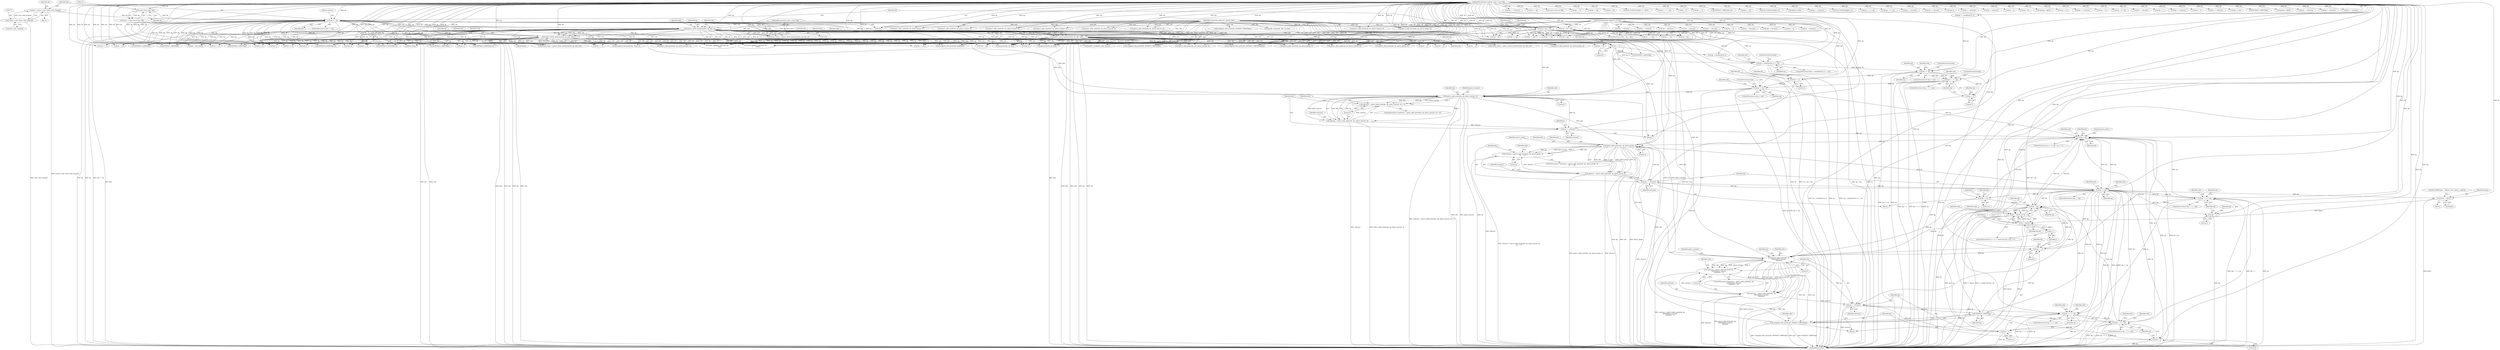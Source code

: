 digraph "0_tcpdump_6fca58f5f9c96749a575f52e20598ad43f5bdf30@API" {
"1000965" [label="(Call,bp + sizeof(uint16_t) >= ep)"];
"1000961" [label="(Call,bp += 4)"];
"1000221" [label="(Call,pimv2_check_checksum(ndo, bp, bp2, len))"];
"1000209" [label="(Call,pimv2_check_checksum(ndo, bp, bp2, 8))"];
"1000120" [label="(MethodParameterIn,netdissect_options *ndo)"];
"1000121" [label="(MethodParameterIn,register const u_char *bp)"];
"1000142" [label="(Call,bp >= ep)"];
"1000129" [label="(Call,(const struct pim *)bp)"];
"1000134" [label="(Call,ep = (const u_char *)ndo->ndo_snapend)"];
"1000136" [label="(Call,(const u_char *)ndo->ndo_snapend)"];
"1000123" [label="(MethodParameterIn,const u_char *bp2)"];
"1000122" [label="(MethodParameterIn,register u_int len)"];
"1000230" [label="(Call,pimv2_check_checksum(ndo, bp, bp2, len))"];
"1000147" [label="(Call,ep > bp + len)"];
"1000152" [label="(Call,ep = bp + len)"];
"1000984" [label="(Call,bp >= ep)"];
"1000997" [label="(Call,bp + 1 >= ep)"];
"1001015" [label="(Call,bp >= ep)"];
"1001027" [label="(Call,pimv2_addr_print(ndo, bp, pimv2_unicast, 0))"];
"1001024" [label="(Call,(advance = pimv2_addr_print(ndo, bp, pimv2_unicast, 0)) < 0)"];
"1001025" [label="(Call,advance = pimv2_addr_print(ndo, bp, pimv2_unicast, 0))"];
"1001039" [label="(Call,bp += advance)"];
"1001046" [label="(Call,bp < ep)"];
"1001062" [label="(Call,pimv2_addr_print(ndo, bp, pimv2_group, 0))"];
"1001059" [label="(Call,(advance = pimv2_addr_print(ndo, bp, pimv2_group, 0))\n\t\t\t    < 0)"];
"1001060" [label="(Call,advance = pimv2_addr_print(ndo, bp, pimv2_group, 0))"];
"1001074" [label="(Call,bp += advance)"];
"1001078" [label="(Call,bp >= ep)"];
"1001096" [label="(Call,bp + 1 >= ep)"];
"1001128" [label="(Call,bp < ep)"];
"1001124" [label="(Call,j < frpcnt && bp < ep)"];
"1001144" [label="(Call,pimv2_addr_print(ndo, bp,\n\t\t\t\t\t\t\t\tpimv2_unicast,\n\t\t\t\t\t\t\t\t0))"];
"1001141" [label="(Call,(advance = pimv2_addr_print(ndo, bp,\n\t\t\t\t\t\t\t\tpimv2_unicast,\n\t\t\t\t\t\t\t\t0)) < 0)"];
"1001142" [label="(Call,advance = pimv2_addr_print(ndo, bp,\n\t\t\t\t\t\t\t\tpimv2_unicast,\n\t\t\t\t\t\t\t\t0))"];
"1001156" [label="(Call,bp += advance)"];
"1001160" [label="(Call,bp + 1 >= ep)"];
"1001180" [label="(Call,bp + 2 >= ep)"];
"1001161" [label="(Call,bp + 1)"];
"1001177" [label="(Call,EXTRACT_16BITS(bp))"];
"1001175" [label="(Call,unsigned_relts_print(ndo, EXTRACT_16BITS(bp)))"];
"1001181" [label="(Call,bp + 2)"];
"1001199" [label="(Call,bp += 4)"];
"1001097" [label="(Call,bp + 1)"];
"1001112" [label="(Call,frpcnt = bp[1])"];
"1001125" [label="(Call,j < frpcnt)"];
"1001131" [label="(Call,j++)"];
"1001117" [label="(Call,bp += 4)"];
"1000998" [label="(Call,bp + 1)"];
"1001011" [label="(Call,bp += 2)"];
"1000222" [label="(Identifier,ndo)"];
"1001206" [label="(JumpTarget,bs_done:)"];
"1000549" [label="(Call,bp+4)"];
"1001002" [label="(ControlStructure,break;)"];
"1001040" [label="(Identifier,bp)"];
"1001141" [label="(Call,(advance = pimv2_addr_print(ndo, bp,\n\t\t\t\t\t\t\t\tpimv2_unicast,\n\t\t\t\t\t\t\t\t0)) < 0)"];
"1001391" [label="(Call,pimv2_addr_print(ndo, bp, pimv2_unicast, 0))"];
"1001430" [label="(Call,pimv2_addr_print(ndo, bp, pimv2_group, 0))"];
"1000574" [label="(Call,ipaddr_string(ndo, &ip->ip_src))"];
"1000996" [label="(ControlStructure,if (bp + 1 >= ep))"];
"1001176" [label="(Identifier,ndo)"];
"1001095" [label="(ControlStructure,if (bp + 1 >= ep))"];
"1000266" [label="(Call,bp += 4)"];
"1000672" [label="(Call,bp += advance)"];
"1000648" [label="(Call,bp >= ep)"];
"1000219" [label="(Call,cksum_status = pimv2_check_checksum(ndo, bp, bp2, len))"];
"1001024" [label="(Call,(advance = pimv2_addr_print(ndo, bp, pimv2_unicast, 0)) < 0)"];
"1001114" [label="(Call,bp[1])"];
"1000613" [label="(Call,len -= 4)"];
"1001000" [label="(Literal,1)"];
"1001078" [label="(Call,bp >= ep)"];
"1001181" [label="(Call,bp + 2)"];
"1000231" [label="(Identifier,ndo)"];
"1000963" [label="(Literal,4)"];
"1001026" [label="(Identifier,advance)"];
"1000432" [label="(Call,unsigned_relts_print(ndo, *(bp+1)))"];
"1001209" [label="(Call,bp += 4)"];
"1000270" [label="(Call,bp < ep)"];
"1000134" [label="(Call,ep = (const u_char *)ndo->ndo_snapend)"];
"1000440" [label="(Call,EXTRACT_16BITS(bp+2))"];
"1000985" [label="(Identifier,bp)"];
"1000971" [label="(ControlStructure,break;)"];
"1001061" [label="(Identifier,advance)"];
"1000560" [label="(Call,(const struct ip *)bp)"];
"1000211" [label="(Identifier,bp)"];
"1001125" [label="(Call,j < frpcnt)"];
"1001058" [label="(ControlStructure,if ((advance = pimv2_addr_print(ndo, bp, pimv2_group, 0))\n\t\t\t    < 0))"];
"1001132" [label="(Identifier,j)"];
"1000435" [label="(Call,bp+1)"];
"1001146" [label="(Identifier,bp)"];
"1000974" [label="(Identifier,ndo)"];
"1001216" [label="(Call,bp >= ep)"];
"1000143" [label="(Identifier,bp)"];
"1000230" [label="(Call,pimv2_check_checksum(ndo, bp, bp2, len))"];
"1000911" [label="(Call,len -= advance)"];
"1001032" [label="(Literal,0)"];
"1000692" [label="(Call,len -= 4)"];
"1001321" [label="(Call,bp += 4)"];
"1001375" [label="(Call,bp += 4)"];
"1001014" [label="(ControlStructure,if (bp >= ep))"];
"1001059" [label="(Call,(advance = pimv2_addr_print(ndo, bp, pimv2_group, 0))\n\t\t\t    < 0)"];
"1001067" [label="(Literal,0)"];
"1000232" [label="(Identifier,bp)"];
"1001080" [label="(Identifier,ep)"];
"1001159" [label="(ControlStructure,if (bp + 1 >= ep))"];
"1001201" [label="(Literal,4)"];
"1000391" [label="(Call,EXTRACT_32BITS(bp))"];
"1001247" [label="(Call,bp >= ep)"];
"1001048" [label="(Identifier,ep)"];
"1001414" [label="(Call,bp < ep)"];
"1000716" [label="(Call,pimv2_addr_print(ndo, bp, pimv2_unicast, 0))"];
"1000293" [label="(Call,ND_TCHECK2(bp[0], 4 + olen))"];
"1001358" [label="(Call,bp + 3 >= ep)"];
"1000131" [label="(Identifier,bp)"];
"1000977" [label="(Call,EXTRACT_16BITS(bp))"];
"1001013" [label="(Literal,2)"];
"1001029" [label="(Identifier,bp)"];
"1001136" [label="(Identifier,ndo)"];
"1001062" [label="(Call,pimv2_addr_print(ndo, bp, pimv2_group, 0))"];
"1001126" [label="(Identifier,j)"];
"1000127" [label="(Call,*pim = (const struct pim *)bp)"];
"1001173" [label="(Identifier,ndo)"];
"1000990" [label="(Identifier,ndo)"];
"1001098" [label="(Identifier,bp)"];
"1000736" [label="(Call,bp + 4)"];
"1000121" [label="(MethodParameterIn,register const u_char *bp)"];
"1001089" [label="(Identifier,ndo)"];
"1001243" [label="(Call,len -= advance)"];
"1001145" [label="(Identifier,ndo)"];
"1001131" [label="(Call,j++)"];
"1001104" [label="(Identifier,ndo)"];
"1001368" [label="(Call,unsigned_relts_print(ndo, EXTRACT_16BITS(&bp[2])))"];
"1001063" [label="(Identifier,ndo)"];
"1000783" [label="(Call,bp += 4)"];
"1000644" [label="(Call,len -= advance)"];
"1000320" [label="(Call,unsigned_relts_print(ndo, EXTRACT_16BITS(bp)))"];
"1000962" [label="(Identifier,bp)"];
"1001039" [label="(Call,bp += advance)"];
"1001129" [label="(Identifier,bp)"];
"1001525" [label="(Call,unsigned_relts_print(ndo, EXTRACT_16BITS(bp)))"];
"1001031" [label="(Literal,0)"];
"1000986" [label="(Identifier,ep)"];
"1000348" [label="(Call,EXTRACT_16BITS(bp+2))"];
"1001060" [label="(Call,advance = pimv2_addr_print(ndo, bp, pimv2_group, 0))"];
"1000223" [label="(Identifier,bp)"];
"1000322" [label="(Call,EXTRACT_16BITS(bp))"];
"1001164" [label="(Identifier,ep)"];
"1001044" [label="(Identifier,i)"];
"1001120" [label="(ControlStructure,for (j = 0; j < frpcnt && bp < ep; j++))"];
"1001379" [label="(Call,bp >= ep)"];
"1001036" [label="(Identifier,ndo)"];
"1000555" [label="(Call,len -= 8)"];
"1000274" [label="(Call,ND_TCHECK2(bp[0], 4))"];
"1001018" [label="(ControlStructure,break;)"];
"1001193" [label="(Identifier,ndo)"];
"1001117" [label="(Call,bp += 4)"];
"1001128" [label="(Call,bp < ep)"];
"1000135" [label="(Identifier,ep)"];
"1001130" [label="(Identifier,ep)"];
"1001285" [label="(Call,bp[0] & 0x80)"];
"1001144" [label="(Call,pimv2_addr_print(ndo, bp,\n\t\t\t\t\t\t\t\tpimv2_unicast,\n\t\t\t\t\t\t\t\t0))"];
"1000964" [label="(ControlStructure,if (bp + sizeof(uint16_t) >= ep))"];
"1001467" [label="(Call,bp += advance)"];
"1001516" [label="(Call,ND_TCHECK2(bp[0], 2))"];
"1000983" [label="(ControlStructure,if (bp >= ep))"];
"1001204" [label="(Identifier,ndo)"];
"1000580" [label="(Call,ipaddr_string(ndo, &ip->ip_dst))"];
"1000660" [label="(Call,pimv2_addr_print(ndo, bp, pimv2_unicast, 0))"];
"1001177" [label="(Call,EXTRACT_16BITS(bp))"];
"1001140" [label="(ControlStructure,if ((advance = pimv2_addr_print(ndo, bp,\n\t\t\t\t\t\t\t\tpimv2_unicast,\n\t\t\t\t\t\t\t\t0)) < 0))"];
"1001343" [label="(Call,bp + 1 >= ep)"];
"1001547" [label="(MethodReturn,RET)"];
"1000835" [label="(Call,bp + 4 > ep)"];
"1000147" [label="(Call,ep > bp + len)"];
"1000548" [label="(Call,EXTRACT_32BITS(bp+4))"];
"1001001" [label="(Identifier,ep)"];
"1000871" [label="(Call,len -= 4)"];
"1000149" [label="(Call,bp + len)"];
"1000908" [label="(Call,bp += advance)"];
"1000233" [label="(Identifier,bp2)"];
"1001113" [label="(Identifier,frpcnt)"];
"1001240" [label="(Call,bp += advance)"];
"1000349" [label="(Call,bp+2)"];
"1000452" [label="(Call,bp+2)"];
"1000704" [label="(Call,bp >= ep)"];
"1000987" [label="(ControlStructure,break;)"];
"1000423" [label="(Call,bp+1)"];
"1001027" [label="(Call,pimv2_addr_print(ndo, bp, pimv2_unicast, 0))"];
"1001153" [label="(Identifier,ndo)"];
"1000472" [label="(Call,ptr < (bp+olen))"];
"1001012" [label="(Identifier,bp)"];
"1000468" [label="(Call,*ptr = bp)"];
"1001228" [label="(Call,pimv2_addr_print(ndo, bp, pimv2_group, 0))"];
"1001079" [label="(Identifier,bp)"];
"1001099" [label="(Literal,1)"];
"1000896" [label="(Call,pimv2_addr_print(ndo, bp, pimv2_source, 0))"];
"1000510" [label="(Call,print_unknown_data(ndo, bp, \"\n\t    \", olen))"];
"1001064" [label="(Identifier,bp)"];
"1000966" [label="(Call,bp + sizeof(uint16_t))"];
"1001076" [label="(Identifier,advance)"];
"1001199" [label="(Call,bp += 4)"];
"1001075" [label="(Identifier,bp)"];
"1000588" [label="(Call,ip_print(ndo, bp, len))"];
"1001074" [label="(Call,bp += advance)"];
"1000617" [label="(Call,bp >= ep)"];
"1000129" [label="(Call,(const struct pim *)bp)"];
"1001271" [label="(Call,bp += advance)"];
"1000780" [label="(Call,unsigned_relts_print(ndo, holdtime))"];
"1000144" [label="(Identifier,ep)"];
"1001042" [label="(ControlStructure,for (i = 0; bp < ep; i++))"];
"1001162" [label="(Identifier,bp)"];
"1000816" [label="(Call,pimv2_addr_print(ndo, bp, pimv2_group, 0))"];
"1001147" [label="(Identifier,pimv2_unicast)"];
"1000965" [label="(Call,bp + sizeof(uint16_t) >= ep)"];
"1000961" [label="(Call,bp += 4)"];
"1000552" [label="(Call,bp += 8)"];
"1000641" [label="(Call,bp += advance)"];
"1001112" [label="(Call,frpcnt = bp[1])"];
"1000142" [label="(Call,bp >= ep)"];
"1000124" [label="(Block,)"];
"1000138" [label="(Call,ndo->ndo_snapend)"];
"1001025" [label="(Call,advance = pimv2_addr_print(ndo, bp, pimv2_unicast, 0))"];
"1000951" [label="(Call,len -= advance)"];
"1001118" [label="(Identifier,bp)"];
"1000979" [label="(Call,bp += sizeof(uint16_t))"];
"1001015" [label="(Call,bp >= ep)"];
"1000451" [label="(Call,EXTRACT_16BITS(bp+2))"];
"1001041" [label="(Identifier,advance)"];
"1000522" [label="(Call,print_unknown_data(ndo, bp, \"\n\t    \", olen))"];
"1000836" [label="(Call,bp + 4)"];
"1000484" [label="(Call,pimv2_addr_print(ndo, ptr, pimv2_unicast, 0))"];
"1001182" [label="(Identifier,bp)"];
"1001110" [label="(Block,)"];
"1001157" [label="(Identifier,bp)"];
"1001200" [label="(Identifier,bp)"];
"1001127" [label="(Identifier,frpcnt)"];
"1000210" [label="(Identifier,ndo)"];
"1001279" [label="(Call,bp + 8)"];
"1001046" [label="(Call,bp < ep)"];
"1000997" [label="(Call,bp + 1 >= ep)"];
"1000120" [label="(MethodParameterIn,netdissect_options *ndo)"];
"1000741" [label="(Call,ngroup = bp[1])"];
"1001179" [label="(ControlStructure,if (bp + 2 >= ep))"];
"1001097" [label="(Call,bp + 1)"];
"1001021" [label="(Identifier,ndo)"];
"1000868" [label="(Call,bp += 4)"];
"1001054" [label="(Identifier,ndo)"];
"1001016" [label="(Identifier,bp)"];
"1000122" [label="(MethodParameterIn,register u_int len)"];
"1001158" [label="(Identifier,advance)"];
"1001175" [label="(Call,unsigned_relts_print(ndo, EXTRACT_16BITS(bp)))"];
"1000474" [label="(Call,bp+olen)"];
"1001513" [label="(Call,bp += advance)"];
"1000145" [label="(Return,return;)"];
"1001501" [label="(Call,pimv2_addr_print(ndo, bp, pimv2_unicast, 0))"];
"1001051" [label="(Block,)"];
"1001148" [label="(Literal,0)"];
"1000153" [label="(Identifier,ep)"];
"1001149" [label="(Literal,0)"];
"1001184" [label="(Identifier,ep)"];
"1000313" [label="(Call,bp += 4)"];
"1000209" [label="(Call,pimv2_check_checksum(ndo, bp, bp2, 8))"];
"1001278" [label="(Call,bp + 8 > ep)"];
"1001107" [label="(Call,ND_PRINT((ndo, \" FRPcnt=%d\", frpcnt = bp[1])))"];
"1001133" [label="(Block,)"];
"1000123" [label="(MethodParameterIn,const u_char *bp2)"];
"1000234" [label="(Identifier,len)"];
"1000957" [label="(Block,)"];
"1000948" [label="(Call,bp += advance)"];
"1001344" [label="(Call,bp + 1)"];
"1001180" [label="(Call,bp + 2 >= ep)"];
"1000731" [label="(Call,len -= advance)"];
"1001160" [label="(Call,bp + 1 >= ep)"];
"1001119" [label="(Literal,4)"];
"1000136" [label="(Call,(const u_char *)ndo->ndo_snapend)"];
"1001122" [label="(Identifier,j)"];
"1000999" [label="(Identifier,bp)"];
"1001161" [label="(Call,bp + 1)"];
"1001071" [label="(Identifier,ndo)"];
"1001442" [label="(Call,bp += advance)"];
"1000441" [label="(Call,bp+2)"];
"1000936" [label="(Call,pimv2_addr_print(ndo, bp, pimv2_source, 0))"];
"1001359" [label="(Call,bp + 3)"];
"1000998" [label="(Call,bp + 1)"];
"1001121" [label="(Call,j = 0)"];
"1000212" [label="(Identifier,bp2)"];
"1000148" [label="(Identifier,ep)"];
"1001325" [label="(Call,bp >= ep)"];
"1000967" [label="(Identifier,bp)"];
"1000629" [label="(Call,pimv2_addr_print(ndo, bp, pimv2_group, 0))"];
"1001490" [label="(Call,bp += advance)"];
"1000159" [label="(Identifier,pim)"];
"1001065" [label="(Identifier,pimv2_group)"];
"1001455" [label="(Call,pimv2_addr_print(ndo, bp, pimv2_unicast, 0))"];
"1001188" [label="(Identifier,ndo)"];
"1001066" [label="(Literal,0)"];
"1001124" [label="(Call,j < frpcnt && bp < ep)"];
"1001478" [label="(Call,pimv2_addr_print(ndo, bp, pimv2_group, 0))"];
"1000207" [label="(Call,cksum_status = pimv2_check_checksum(ndo, bp, bp2, 8))"];
"1000221" [label="(Call,pimv2_check_checksum(ndo, bp, bp2, len))"];
"1000344" [label="(Call,EXTRACT_16BITS(bp))"];
"1001212" [label="(Call,len -= 4)"];
"1001077" [label="(ControlStructure,if (bp >= ep))"];
"1001168" [label="(Identifier,ndo)"];
"1001156" [label="(Call,bp += advance)"];
"1001005" [label="(Identifier,ndo)"];
"1000786" [label="(Call,len -= 4)"];
"1001178" [label="(Identifier,bp)"];
"1000800" [label="(Call,bp >= ep)"];
"1000675" [label="(Call,len -= advance)"];
"1000152" [label="(Call,ep = bp + len)"];
"1000536" [label="(Call,bp + 4)"];
"1000228" [label="(Call,cksum_status = pimv2_check_checksum(ndo, bp, bp2, len))"];
"1001023" [label="(ControlStructure,if ((advance = pimv2_addr_print(ndo, bp, pimv2_unicast, 0)) < 0))"];
"1001142" [label="(Call,advance = pimv2_addr_print(ndo, bp,\n\t\t\t\t\t\t\t\tpimv2_unicast,\n\t\t\t\t\t\t\t\t0))"];
"1001527" [label="(Call,EXTRACT_16BITS(bp))"];
"1000970" [label="(Identifier,ep)"];
"1001047" [label="(Identifier,bp)"];
"1000225" [label="(Identifier,len)"];
"1001337" [label="(Call,pfxcnt = bp[0])"];
"1001030" [label="(Identifier,pimv2_unicast)"];
"1000594" [label="(Call,ip6_print(ndo, bp, len))"];
"1000409" [label="(Call,EXTRACT_32BITS(bp))"];
"1001259" [label="(Call,pimv2_addr_print(ndo, bp, pimv2_unicast, 0))"];
"1001084" [label="(Identifier,ndo)"];
"1000831" [label="(Call,len -= advance)"];
"1000141" [label="(ControlStructure,if (bp >= ep))"];
"1001274" [label="(Call,len -= advance)"];
"1001028" [label="(Identifier,ndo)"];
"1001100" [label="(Identifier,ep)"];
"1001096" [label="(Call,bp + 1 >= ep)"];
"1000735" [label="(Call,bp + 4 > ep)"];
"1000689" [label="(Call,bp += 4)"];
"1000610" [label="(Call,bp += 4)"];
"1000527" [label="(Call,bp += olen)"];
"1001011" [label="(Call,bp += 2)"];
"1001143" [label="(Identifier,advance)"];
"1000224" [label="(Identifier,bp2)"];
"1001403" [label="(Call,bp += advance)"];
"1001163" [label="(Literal,1)"];
"1001109" [label="(Identifier,ndo)"];
"1000828" [label="(Call,bp += advance)"];
"1000984" [label="(Call,bp >= ep)"];
"1000146" [label="(ControlStructure,if (ep > bp + len))"];
"1001183" [label="(Literal,2)"];
"1000213" [label="(Literal,8)"];
"1000154" [label="(Call,bp + len)"];
"1001017" [label="(Identifier,ep)"];
"1000728" [label="(Call,bp += advance)"];
"1000965" -> "1000964"  [label="AST: "];
"1000965" -> "1000970"  [label="CFG: "];
"1000966" -> "1000965"  [label="AST: "];
"1000970" -> "1000965"  [label="AST: "];
"1000971" -> "1000965"  [label="CFG: "];
"1000974" -> "1000965"  [label="CFG: "];
"1000965" -> "1001547"  [label="DDG: bp + sizeof(uint16_t) >= ep"];
"1000965" -> "1001547"  [label="DDG: bp + sizeof(uint16_t)"];
"1000965" -> "1001547"  [label="DDG: ep"];
"1000961" -> "1000965"  [label="DDG: bp"];
"1000121" -> "1000965"  [label="DDG: bp"];
"1000147" -> "1000965"  [label="DDG: ep"];
"1000152" -> "1000965"  [label="DDG: ep"];
"1000965" -> "1000984"  [label="DDG: ep"];
"1000961" -> "1000957"  [label="AST: "];
"1000961" -> "1000963"  [label="CFG: "];
"1000962" -> "1000961"  [label="AST: "];
"1000963" -> "1000961"  [label="AST: "];
"1000967" -> "1000961"  [label="CFG: "];
"1000221" -> "1000961"  [label="DDG: bp"];
"1000230" -> "1000961"  [label="DDG: bp"];
"1000209" -> "1000961"  [label="DDG: bp"];
"1000121" -> "1000961"  [label="DDG: bp"];
"1000142" -> "1000961"  [label="DDG: bp"];
"1000961" -> "1000966"  [label="DDG: bp"];
"1000961" -> "1000977"  [label="DDG: bp"];
"1000221" -> "1000219"  [label="AST: "];
"1000221" -> "1000225"  [label="CFG: "];
"1000222" -> "1000221"  [label="AST: "];
"1000223" -> "1000221"  [label="AST: "];
"1000224" -> "1000221"  [label="AST: "];
"1000225" -> "1000221"  [label="AST: "];
"1000219" -> "1000221"  [label="CFG: "];
"1000221" -> "1001547"  [label="DDG: len"];
"1000221" -> "1001547"  [label="DDG: bp"];
"1000221" -> "1001547"  [label="DDG: ndo"];
"1000221" -> "1001547"  [label="DDG: bp2"];
"1000221" -> "1000219"  [label="DDG: ndo"];
"1000221" -> "1000219"  [label="DDG: bp"];
"1000221" -> "1000219"  [label="DDG: bp2"];
"1000221" -> "1000219"  [label="DDG: len"];
"1000209" -> "1000221"  [label="DDG: ndo"];
"1000209" -> "1000221"  [label="DDG: bp"];
"1000209" -> "1000221"  [label="DDG: bp2"];
"1000120" -> "1000221"  [label="DDG: ndo"];
"1000121" -> "1000221"  [label="DDG: bp"];
"1000123" -> "1000221"  [label="DDG: bp2"];
"1000122" -> "1000221"  [label="DDG: len"];
"1000221" -> "1000266"  [label="DDG: bp"];
"1000221" -> "1000320"  [label="DDG: ndo"];
"1000221" -> "1000322"  [label="DDG: bp"];
"1000221" -> "1000344"  [label="DDG: bp"];
"1000221" -> "1000391"  [label="DDG: bp"];
"1000221" -> "1000409"  [label="DDG: bp"];
"1000221" -> "1000423"  [label="DDG: bp"];
"1000221" -> "1000432"  [label="DDG: ndo"];
"1000221" -> "1000435"  [label="DDG: bp"];
"1000221" -> "1000440"  [label="DDG: bp"];
"1000221" -> "1000441"  [label="DDG: bp"];
"1000221" -> "1000451"  [label="DDG: bp"];
"1000221" -> "1000452"  [label="DDG: bp"];
"1000221" -> "1000468"  [label="DDG: bp"];
"1000221" -> "1000472"  [label="DDG: bp"];
"1000221" -> "1000474"  [label="DDG: bp"];
"1000221" -> "1000484"  [label="DDG: ndo"];
"1000221" -> "1000510"  [label="DDG: ndo"];
"1000221" -> "1000510"  [label="DDG: bp"];
"1000221" -> "1000522"  [label="DDG: ndo"];
"1000221" -> "1000522"  [label="DDG: bp"];
"1000221" -> "1000527"  [label="DDG: bp"];
"1000221" -> "1000536"  [label="DDG: bp"];
"1000221" -> "1000548"  [label="DDG: bp"];
"1000221" -> "1000549"  [label="DDG: bp"];
"1000221" -> "1000552"  [label="DDG: bp"];
"1000221" -> "1000555"  [label="DDG: len"];
"1000221" -> "1000574"  [label="DDG: ndo"];
"1000221" -> "1000588"  [label="DDG: ndo"];
"1000221" -> "1000588"  [label="DDG: bp"];
"1000221" -> "1000588"  [label="DDG: len"];
"1000221" -> "1000594"  [label="DDG: ndo"];
"1000221" -> "1000594"  [label="DDG: bp"];
"1000221" -> "1000594"  [label="DDG: len"];
"1000221" -> "1000610"  [label="DDG: bp"];
"1000221" -> "1000613"  [label="DDG: len"];
"1000221" -> "1000629"  [label="DDG: ndo"];
"1000221" -> "1000689"  [label="DDG: bp"];
"1000221" -> "1000692"  [label="DDG: len"];
"1000221" -> "1000716"  [label="DDG: ndo"];
"1000221" -> "1000780"  [label="DDG: ndo"];
"1000221" -> "1000816"  [label="DDG: ndo"];
"1000221" -> "1001027"  [label="DDG: ndo"];
"1000221" -> "1001209"  [label="DDG: bp"];
"1000221" -> "1001212"  [label="DDG: len"];
"1000221" -> "1001228"  [label="DDG: ndo"];
"1000221" -> "1001321"  [label="DDG: bp"];
"1000221" -> "1001368"  [label="DDG: ndo"];
"1000221" -> "1001455"  [label="DDG: ndo"];
"1000221" -> "1001455"  [label="DDG: bp"];
"1000209" -> "1000207"  [label="AST: "];
"1000209" -> "1000213"  [label="CFG: "];
"1000210" -> "1000209"  [label="AST: "];
"1000211" -> "1000209"  [label="AST: "];
"1000212" -> "1000209"  [label="AST: "];
"1000213" -> "1000209"  [label="AST: "];
"1000207" -> "1000209"  [label="CFG: "];
"1000209" -> "1001547"  [label="DDG: ndo"];
"1000209" -> "1001547"  [label="DDG: bp2"];
"1000209" -> "1001547"  [label="DDG: bp"];
"1000209" -> "1000207"  [label="DDG: ndo"];
"1000209" -> "1000207"  [label="DDG: bp"];
"1000209" -> "1000207"  [label="DDG: bp2"];
"1000209" -> "1000207"  [label="DDG: 8"];
"1000120" -> "1000209"  [label="DDG: ndo"];
"1000121" -> "1000209"  [label="DDG: bp"];
"1000142" -> "1000209"  [label="DDG: bp"];
"1000123" -> "1000209"  [label="DDG: bp2"];
"1000209" -> "1000266"  [label="DDG: bp"];
"1000209" -> "1000320"  [label="DDG: ndo"];
"1000209" -> "1000322"  [label="DDG: bp"];
"1000209" -> "1000344"  [label="DDG: bp"];
"1000209" -> "1000391"  [label="DDG: bp"];
"1000209" -> "1000409"  [label="DDG: bp"];
"1000209" -> "1000423"  [label="DDG: bp"];
"1000209" -> "1000432"  [label="DDG: ndo"];
"1000209" -> "1000435"  [label="DDG: bp"];
"1000209" -> "1000440"  [label="DDG: bp"];
"1000209" -> "1000441"  [label="DDG: bp"];
"1000209" -> "1000451"  [label="DDG: bp"];
"1000209" -> "1000452"  [label="DDG: bp"];
"1000209" -> "1000468"  [label="DDG: bp"];
"1000209" -> "1000472"  [label="DDG: bp"];
"1000209" -> "1000474"  [label="DDG: bp"];
"1000209" -> "1000484"  [label="DDG: ndo"];
"1000209" -> "1000510"  [label="DDG: ndo"];
"1000209" -> "1000510"  [label="DDG: bp"];
"1000209" -> "1000522"  [label="DDG: ndo"];
"1000209" -> "1000522"  [label="DDG: bp"];
"1000209" -> "1000527"  [label="DDG: bp"];
"1000209" -> "1000536"  [label="DDG: bp"];
"1000209" -> "1000548"  [label="DDG: bp"];
"1000209" -> "1000549"  [label="DDG: bp"];
"1000209" -> "1000552"  [label="DDG: bp"];
"1000209" -> "1000574"  [label="DDG: ndo"];
"1000209" -> "1000588"  [label="DDG: ndo"];
"1000209" -> "1000588"  [label="DDG: bp"];
"1000209" -> "1000594"  [label="DDG: ndo"];
"1000209" -> "1000594"  [label="DDG: bp"];
"1000209" -> "1000610"  [label="DDG: bp"];
"1000209" -> "1000629"  [label="DDG: ndo"];
"1000209" -> "1000689"  [label="DDG: bp"];
"1000209" -> "1000716"  [label="DDG: ndo"];
"1000209" -> "1000780"  [label="DDG: ndo"];
"1000209" -> "1000816"  [label="DDG: ndo"];
"1000209" -> "1001027"  [label="DDG: ndo"];
"1000209" -> "1001209"  [label="DDG: bp"];
"1000209" -> "1001228"  [label="DDG: ndo"];
"1000209" -> "1001321"  [label="DDG: bp"];
"1000209" -> "1001368"  [label="DDG: ndo"];
"1000209" -> "1001455"  [label="DDG: ndo"];
"1000209" -> "1001455"  [label="DDG: bp"];
"1000120" -> "1000119"  [label="AST: "];
"1000120" -> "1001547"  [label="DDG: ndo"];
"1000120" -> "1000230"  [label="DDG: ndo"];
"1000120" -> "1000320"  [label="DDG: ndo"];
"1000120" -> "1000432"  [label="DDG: ndo"];
"1000120" -> "1000484"  [label="DDG: ndo"];
"1000120" -> "1000510"  [label="DDG: ndo"];
"1000120" -> "1000522"  [label="DDG: ndo"];
"1000120" -> "1000574"  [label="DDG: ndo"];
"1000120" -> "1000580"  [label="DDG: ndo"];
"1000120" -> "1000588"  [label="DDG: ndo"];
"1000120" -> "1000594"  [label="DDG: ndo"];
"1000120" -> "1000629"  [label="DDG: ndo"];
"1000120" -> "1000660"  [label="DDG: ndo"];
"1000120" -> "1000716"  [label="DDG: ndo"];
"1000120" -> "1000780"  [label="DDG: ndo"];
"1000120" -> "1000816"  [label="DDG: ndo"];
"1000120" -> "1000896"  [label="DDG: ndo"];
"1000120" -> "1000936"  [label="DDG: ndo"];
"1000120" -> "1001027"  [label="DDG: ndo"];
"1000120" -> "1001062"  [label="DDG: ndo"];
"1000120" -> "1001144"  [label="DDG: ndo"];
"1000120" -> "1001175"  [label="DDG: ndo"];
"1000120" -> "1001228"  [label="DDG: ndo"];
"1000120" -> "1001259"  [label="DDG: ndo"];
"1000120" -> "1001368"  [label="DDG: ndo"];
"1000120" -> "1001391"  [label="DDG: ndo"];
"1000120" -> "1001430"  [label="DDG: ndo"];
"1000120" -> "1001455"  [label="DDG: ndo"];
"1000120" -> "1001478"  [label="DDG: ndo"];
"1000120" -> "1001501"  [label="DDG: ndo"];
"1000120" -> "1001525"  [label="DDG: ndo"];
"1000121" -> "1000119"  [label="AST: "];
"1000121" -> "1001547"  [label="DDG: bp"];
"1000121" -> "1000129"  [label="DDG: bp"];
"1000121" -> "1000142"  [label="DDG: bp"];
"1000121" -> "1000147"  [label="DDG: bp"];
"1000121" -> "1000149"  [label="DDG: bp"];
"1000121" -> "1000152"  [label="DDG: bp"];
"1000121" -> "1000154"  [label="DDG: bp"];
"1000121" -> "1000230"  [label="DDG: bp"];
"1000121" -> "1000266"  [label="DDG: bp"];
"1000121" -> "1000270"  [label="DDG: bp"];
"1000121" -> "1000274"  [label="DDG: bp"];
"1000121" -> "1000293"  [label="DDG: bp"];
"1000121" -> "1000313"  [label="DDG: bp"];
"1000121" -> "1000322"  [label="DDG: bp"];
"1000121" -> "1000344"  [label="DDG: bp"];
"1000121" -> "1000348"  [label="DDG: bp"];
"1000121" -> "1000349"  [label="DDG: bp"];
"1000121" -> "1000391"  [label="DDG: bp"];
"1000121" -> "1000409"  [label="DDG: bp"];
"1000121" -> "1000423"  [label="DDG: bp"];
"1000121" -> "1000435"  [label="DDG: bp"];
"1000121" -> "1000440"  [label="DDG: bp"];
"1000121" -> "1000441"  [label="DDG: bp"];
"1000121" -> "1000451"  [label="DDG: bp"];
"1000121" -> "1000452"  [label="DDG: bp"];
"1000121" -> "1000468"  [label="DDG: bp"];
"1000121" -> "1000472"  [label="DDG: bp"];
"1000121" -> "1000474"  [label="DDG: bp"];
"1000121" -> "1000510"  [label="DDG: bp"];
"1000121" -> "1000522"  [label="DDG: bp"];
"1000121" -> "1000527"  [label="DDG: bp"];
"1000121" -> "1000536"  [label="DDG: bp"];
"1000121" -> "1000548"  [label="DDG: bp"];
"1000121" -> "1000549"  [label="DDG: bp"];
"1000121" -> "1000552"  [label="DDG: bp"];
"1000121" -> "1000560"  [label="DDG: bp"];
"1000121" -> "1000588"  [label="DDG: bp"];
"1000121" -> "1000594"  [label="DDG: bp"];
"1000121" -> "1000610"  [label="DDG: bp"];
"1000121" -> "1000617"  [label="DDG: bp"];
"1000121" -> "1000629"  [label="DDG: bp"];
"1000121" -> "1000641"  [label="DDG: bp"];
"1000121" -> "1000648"  [label="DDG: bp"];
"1000121" -> "1000660"  [label="DDG: bp"];
"1000121" -> "1000672"  [label="DDG: bp"];
"1000121" -> "1000689"  [label="DDG: bp"];
"1000121" -> "1000704"  [label="DDG: bp"];
"1000121" -> "1000716"  [label="DDG: bp"];
"1000121" -> "1000728"  [label="DDG: bp"];
"1000121" -> "1000735"  [label="DDG: bp"];
"1000121" -> "1000736"  [label="DDG: bp"];
"1000121" -> "1000741"  [label="DDG: bp"];
"1000121" -> "1000783"  [label="DDG: bp"];
"1000121" -> "1000800"  [label="DDG: bp"];
"1000121" -> "1000816"  [label="DDG: bp"];
"1000121" -> "1000828"  [label="DDG: bp"];
"1000121" -> "1000835"  [label="DDG: bp"];
"1000121" -> "1000836"  [label="DDG: bp"];
"1000121" -> "1000868"  [label="DDG: bp"];
"1000121" -> "1000896"  [label="DDG: bp"];
"1000121" -> "1000908"  [label="DDG: bp"];
"1000121" -> "1000936"  [label="DDG: bp"];
"1000121" -> "1000948"  [label="DDG: bp"];
"1000121" -> "1000966"  [label="DDG: bp"];
"1000121" -> "1000977"  [label="DDG: bp"];
"1000121" -> "1000979"  [label="DDG: bp"];
"1000121" -> "1000984"  [label="DDG: bp"];
"1000121" -> "1000997"  [label="DDG: bp"];
"1000121" -> "1000998"  [label="DDG: bp"];
"1000121" -> "1001011"  [label="DDG: bp"];
"1000121" -> "1001015"  [label="DDG: bp"];
"1000121" -> "1001027"  [label="DDG: bp"];
"1000121" -> "1001039"  [label="DDG: bp"];
"1000121" -> "1001046"  [label="DDG: bp"];
"1000121" -> "1001062"  [label="DDG: bp"];
"1000121" -> "1001074"  [label="DDG: bp"];
"1000121" -> "1001078"  [label="DDG: bp"];
"1000121" -> "1001096"  [label="DDG: bp"];
"1000121" -> "1001097"  [label="DDG: bp"];
"1000121" -> "1001112"  [label="DDG: bp"];
"1000121" -> "1001117"  [label="DDG: bp"];
"1000121" -> "1001128"  [label="DDG: bp"];
"1000121" -> "1001144"  [label="DDG: bp"];
"1000121" -> "1001156"  [label="DDG: bp"];
"1000121" -> "1001160"  [label="DDG: bp"];
"1000121" -> "1001161"  [label="DDG: bp"];
"1000121" -> "1001177"  [label="DDG: bp"];
"1000121" -> "1001180"  [label="DDG: bp"];
"1000121" -> "1001181"  [label="DDG: bp"];
"1000121" -> "1001199"  [label="DDG: bp"];
"1000121" -> "1001209"  [label="DDG: bp"];
"1000121" -> "1001216"  [label="DDG: bp"];
"1000121" -> "1001228"  [label="DDG: bp"];
"1000121" -> "1001240"  [label="DDG: bp"];
"1000121" -> "1001247"  [label="DDG: bp"];
"1000121" -> "1001259"  [label="DDG: bp"];
"1000121" -> "1001271"  [label="DDG: bp"];
"1000121" -> "1001278"  [label="DDG: bp"];
"1000121" -> "1001279"  [label="DDG: bp"];
"1000121" -> "1001285"  [label="DDG: bp"];
"1000121" -> "1001321"  [label="DDG: bp"];
"1000121" -> "1001325"  [label="DDG: bp"];
"1000121" -> "1001337"  [label="DDG: bp"];
"1000121" -> "1001343"  [label="DDG: bp"];
"1000121" -> "1001344"  [label="DDG: bp"];
"1000121" -> "1001358"  [label="DDG: bp"];
"1000121" -> "1001359"  [label="DDG: bp"];
"1000121" -> "1001375"  [label="DDG: bp"];
"1000121" -> "1001379"  [label="DDG: bp"];
"1000121" -> "1001391"  [label="DDG: bp"];
"1000121" -> "1001403"  [label="DDG: bp"];
"1000121" -> "1001414"  [label="DDG: bp"];
"1000121" -> "1001430"  [label="DDG: bp"];
"1000121" -> "1001442"  [label="DDG: bp"];
"1000121" -> "1001455"  [label="DDG: bp"];
"1000121" -> "1001467"  [label="DDG: bp"];
"1000121" -> "1001478"  [label="DDG: bp"];
"1000121" -> "1001490"  [label="DDG: bp"];
"1000121" -> "1001501"  [label="DDG: bp"];
"1000121" -> "1001513"  [label="DDG: bp"];
"1000121" -> "1001516"  [label="DDG: bp"];
"1000121" -> "1001527"  [label="DDG: bp"];
"1000142" -> "1000141"  [label="AST: "];
"1000142" -> "1000144"  [label="CFG: "];
"1000143" -> "1000142"  [label="AST: "];
"1000144" -> "1000142"  [label="AST: "];
"1000145" -> "1000142"  [label="CFG: "];
"1000148" -> "1000142"  [label="CFG: "];
"1000142" -> "1001547"  [label="DDG: bp >= ep"];
"1000142" -> "1001547"  [label="DDG: ep"];
"1000142" -> "1001547"  [label="DDG: bp"];
"1000129" -> "1000142"  [label="DDG: bp"];
"1000134" -> "1000142"  [label="DDG: ep"];
"1000142" -> "1000147"  [label="DDG: ep"];
"1000142" -> "1000147"  [label="DDG: bp"];
"1000142" -> "1000149"  [label="DDG: bp"];
"1000142" -> "1000152"  [label="DDG: bp"];
"1000142" -> "1000154"  [label="DDG: bp"];
"1000142" -> "1000230"  [label="DDG: bp"];
"1000142" -> "1000266"  [label="DDG: bp"];
"1000142" -> "1000322"  [label="DDG: bp"];
"1000142" -> "1000344"  [label="DDG: bp"];
"1000142" -> "1000391"  [label="DDG: bp"];
"1000142" -> "1000409"  [label="DDG: bp"];
"1000142" -> "1000423"  [label="DDG: bp"];
"1000142" -> "1000435"  [label="DDG: bp"];
"1000142" -> "1000440"  [label="DDG: bp"];
"1000142" -> "1000441"  [label="DDG: bp"];
"1000142" -> "1000451"  [label="DDG: bp"];
"1000142" -> "1000452"  [label="DDG: bp"];
"1000142" -> "1000468"  [label="DDG: bp"];
"1000142" -> "1000472"  [label="DDG: bp"];
"1000142" -> "1000474"  [label="DDG: bp"];
"1000142" -> "1000510"  [label="DDG: bp"];
"1000142" -> "1000522"  [label="DDG: bp"];
"1000142" -> "1000527"  [label="DDG: bp"];
"1000142" -> "1000536"  [label="DDG: bp"];
"1000142" -> "1000548"  [label="DDG: bp"];
"1000142" -> "1000549"  [label="DDG: bp"];
"1000142" -> "1000552"  [label="DDG: bp"];
"1000142" -> "1000588"  [label="DDG: bp"];
"1000142" -> "1000594"  [label="DDG: bp"];
"1000142" -> "1000610"  [label="DDG: bp"];
"1000142" -> "1000689"  [label="DDG: bp"];
"1000142" -> "1001209"  [label="DDG: bp"];
"1000142" -> "1001321"  [label="DDG: bp"];
"1000142" -> "1001455"  [label="DDG: bp"];
"1000129" -> "1000127"  [label="AST: "];
"1000129" -> "1000131"  [label="CFG: "];
"1000130" -> "1000129"  [label="AST: "];
"1000131" -> "1000129"  [label="AST: "];
"1000127" -> "1000129"  [label="CFG: "];
"1000129" -> "1000127"  [label="DDG: bp"];
"1000134" -> "1000124"  [label="AST: "];
"1000134" -> "1000136"  [label="CFG: "];
"1000135" -> "1000134"  [label="AST: "];
"1000136" -> "1000134"  [label="AST: "];
"1000143" -> "1000134"  [label="CFG: "];
"1000134" -> "1001547"  [label="DDG: (const u_char *)ndo->ndo_snapend"];
"1000136" -> "1000134"  [label="DDG: ndo->ndo_snapend"];
"1000136" -> "1000138"  [label="CFG: "];
"1000137" -> "1000136"  [label="AST: "];
"1000138" -> "1000136"  [label="AST: "];
"1000136" -> "1001547"  [label="DDG: ndo->ndo_snapend"];
"1000123" -> "1000119"  [label="AST: "];
"1000123" -> "1001547"  [label="DDG: bp2"];
"1000123" -> "1000230"  [label="DDG: bp2"];
"1000122" -> "1000119"  [label="AST: "];
"1000122" -> "1001547"  [label="DDG: len"];
"1000122" -> "1000147"  [label="DDG: len"];
"1000122" -> "1000149"  [label="DDG: len"];
"1000122" -> "1000152"  [label="DDG: len"];
"1000122" -> "1000154"  [label="DDG: len"];
"1000122" -> "1000230"  [label="DDG: len"];
"1000122" -> "1000555"  [label="DDG: len"];
"1000122" -> "1000588"  [label="DDG: len"];
"1000122" -> "1000594"  [label="DDG: len"];
"1000122" -> "1000613"  [label="DDG: len"];
"1000122" -> "1000644"  [label="DDG: len"];
"1000122" -> "1000675"  [label="DDG: len"];
"1000122" -> "1000692"  [label="DDG: len"];
"1000122" -> "1000731"  [label="DDG: len"];
"1000122" -> "1000786"  [label="DDG: len"];
"1000122" -> "1000831"  [label="DDG: len"];
"1000122" -> "1000871"  [label="DDG: len"];
"1000122" -> "1000911"  [label="DDG: len"];
"1000122" -> "1000951"  [label="DDG: len"];
"1000122" -> "1001212"  [label="DDG: len"];
"1000122" -> "1001243"  [label="DDG: len"];
"1000122" -> "1001274"  [label="DDG: len"];
"1000230" -> "1000228"  [label="AST: "];
"1000230" -> "1000234"  [label="CFG: "];
"1000231" -> "1000230"  [label="AST: "];
"1000232" -> "1000230"  [label="AST: "];
"1000233" -> "1000230"  [label="AST: "];
"1000234" -> "1000230"  [label="AST: "];
"1000228" -> "1000230"  [label="CFG: "];
"1000230" -> "1001547"  [label="DDG: bp2"];
"1000230" -> "1001547"  [label="DDG: ndo"];
"1000230" -> "1001547"  [label="DDG: bp"];
"1000230" -> "1001547"  [label="DDG: len"];
"1000230" -> "1000228"  [label="DDG: ndo"];
"1000230" -> "1000228"  [label="DDG: bp"];
"1000230" -> "1000228"  [label="DDG: bp2"];
"1000230" -> "1000228"  [label="DDG: len"];
"1000230" -> "1000266"  [label="DDG: bp"];
"1000230" -> "1000320"  [label="DDG: ndo"];
"1000230" -> "1000322"  [label="DDG: bp"];
"1000230" -> "1000344"  [label="DDG: bp"];
"1000230" -> "1000391"  [label="DDG: bp"];
"1000230" -> "1000409"  [label="DDG: bp"];
"1000230" -> "1000423"  [label="DDG: bp"];
"1000230" -> "1000432"  [label="DDG: ndo"];
"1000230" -> "1000435"  [label="DDG: bp"];
"1000230" -> "1000440"  [label="DDG: bp"];
"1000230" -> "1000441"  [label="DDG: bp"];
"1000230" -> "1000451"  [label="DDG: bp"];
"1000230" -> "1000452"  [label="DDG: bp"];
"1000230" -> "1000468"  [label="DDG: bp"];
"1000230" -> "1000472"  [label="DDG: bp"];
"1000230" -> "1000474"  [label="DDG: bp"];
"1000230" -> "1000484"  [label="DDG: ndo"];
"1000230" -> "1000510"  [label="DDG: ndo"];
"1000230" -> "1000510"  [label="DDG: bp"];
"1000230" -> "1000522"  [label="DDG: ndo"];
"1000230" -> "1000522"  [label="DDG: bp"];
"1000230" -> "1000527"  [label="DDG: bp"];
"1000230" -> "1000536"  [label="DDG: bp"];
"1000230" -> "1000548"  [label="DDG: bp"];
"1000230" -> "1000549"  [label="DDG: bp"];
"1000230" -> "1000552"  [label="DDG: bp"];
"1000230" -> "1000555"  [label="DDG: len"];
"1000230" -> "1000574"  [label="DDG: ndo"];
"1000230" -> "1000588"  [label="DDG: ndo"];
"1000230" -> "1000588"  [label="DDG: bp"];
"1000230" -> "1000588"  [label="DDG: len"];
"1000230" -> "1000594"  [label="DDG: ndo"];
"1000230" -> "1000594"  [label="DDG: bp"];
"1000230" -> "1000594"  [label="DDG: len"];
"1000230" -> "1000610"  [label="DDG: bp"];
"1000230" -> "1000613"  [label="DDG: len"];
"1000230" -> "1000629"  [label="DDG: ndo"];
"1000230" -> "1000689"  [label="DDG: bp"];
"1000230" -> "1000692"  [label="DDG: len"];
"1000230" -> "1000716"  [label="DDG: ndo"];
"1000230" -> "1000780"  [label="DDG: ndo"];
"1000230" -> "1000816"  [label="DDG: ndo"];
"1000230" -> "1001027"  [label="DDG: ndo"];
"1000230" -> "1001209"  [label="DDG: bp"];
"1000230" -> "1001212"  [label="DDG: len"];
"1000230" -> "1001228"  [label="DDG: ndo"];
"1000230" -> "1001321"  [label="DDG: bp"];
"1000230" -> "1001368"  [label="DDG: ndo"];
"1000230" -> "1001455"  [label="DDG: ndo"];
"1000230" -> "1001455"  [label="DDG: bp"];
"1000147" -> "1000146"  [label="AST: "];
"1000147" -> "1000149"  [label="CFG: "];
"1000148" -> "1000147"  [label="AST: "];
"1000149" -> "1000147"  [label="AST: "];
"1000153" -> "1000147"  [label="CFG: "];
"1000159" -> "1000147"  [label="CFG: "];
"1000147" -> "1001547"  [label="DDG: bp + len"];
"1000147" -> "1001547"  [label="DDG: ep"];
"1000147" -> "1001547"  [label="DDG: ep > bp + len"];
"1000147" -> "1000270"  [label="DDG: ep"];
"1000147" -> "1000617"  [label="DDG: ep"];
"1000147" -> "1000704"  [label="DDG: ep"];
"1000147" -> "1000735"  [label="DDG: ep"];
"1000147" -> "1001216"  [label="DDG: ep"];
"1000147" -> "1001325"  [label="DDG: ep"];
"1000152" -> "1000146"  [label="AST: "];
"1000152" -> "1000154"  [label="CFG: "];
"1000153" -> "1000152"  [label="AST: "];
"1000154" -> "1000152"  [label="AST: "];
"1000159" -> "1000152"  [label="CFG: "];
"1000152" -> "1001547"  [label="DDG: ep"];
"1000152" -> "1001547"  [label="DDG: bp + len"];
"1000152" -> "1000270"  [label="DDG: ep"];
"1000152" -> "1000617"  [label="DDG: ep"];
"1000152" -> "1000704"  [label="DDG: ep"];
"1000152" -> "1000735"  [label="DDG: ep"];
"1000152" -> "1001216"  [label="DDG: ep"];
"1000152" -> "1001325"  [label="DDG: ep"];
"1000984" -> "1000983"  [label="AST: "];
"1000984" -> "1000986"  [label="CFG: "];
"1000985" -> "1000984"  [label="AST: "];
"1000986" -> "1000984"  [label="AST: "];
"1000987" -> "1000984"  [label="CFG: "];
"1000990" -> "1000984"  [label="CFG: "];
"1000984" -> "1001547"  [label="DDG: bp >= ep"];
"1000984" -> "1001547"  [label="DDG: ep"];
"1000984" -> "1001547"  [label="DDG: bp"];
"1000979" -> "1000984"  [label="DDG: bp"];
"1000984" -> "1000997"  [label="DDG: bp"];
"1000984" -> "1000997"  [label="DDG: ep"];
"1000984" -> "1000998"  [label="DDG: bp"];
"1000984" -> "1001011"  [label="DDG: bp"];
"1000997" -> "1000996"  [label="AST: "];
"1000997" -> "1001001"  [label="CFG: "];
"1000998" -> "1000997"  [label="AST: "];
"1001001" -> "1000997"  [label="AST: "];
"1001002" -> "1000997"  [label="CFG: "];
"1001005" -> "1000997"  [label="CFG: "];
"1000997" -> "1001547"  [label="DDG: bp + 1"];
"1000997" -> "1001547"  [label="DDG: bp + 1 >= ep"];
"1000997" -> "1001547"  [label="DDG: ep"];
"1000997" -> "1001015"  [label="DDG: ep"];
"1001015" -> "1001014"  [label="AST: "];
"1001015" -> "1001017"  [label="CFG: "];
"1001016" -> "1001015"  [label="AST: "];
"1001017" -> "1001015"  [label="AST: "];
"1001018" -> "1001015"  [label="CFG: "];
"1001021" -> "1001015"  [label="CFG: "];
"1001015" -> "1001547"  [label="DDG: bp >= ep"];
"1001015" -> "1001547"  [label="DDG: bp"];
"1001015" -> "1001547"  [label="DDG: ep"];
"1001011" -> "1001015"  [label="DDG: bp"];
"1001015" -> "1001027"  [label="DDG: bp"];
"1001015" -> "1001046"  [label="DDG: ep"];
"1001027" -> "1001025"  [label="AST: "];
"1001027" -> "1001031"  [label="CFG: "];
"1001028" -> "1001027"  [label="AST: "];
"1001029" -> "1001027"  [label="AST: "];
"1001030" -> "1001027"  [label="AST: "];
"1001031" -> "1001027"  [label="AST: "];
"1001025" -> "1001027"  [label="CFG: "];
"1001027" -> "1001547"  [label="DDG: ndo"];
"1001027" -> "1001547"  [label="DDG: pimv2_unicast"];
"1001027" -> "1001547"  [label="DDG: bp"];
"1001027" -> "1001024"  [label="DDG: ndo"];
"1001027" -> "1001024"  [label="DDG: bp"];
"1001027" -> "1001024"  [label="DDG: pimv2_unicast"];
"1001027" -> "1001024"  [label="DDG: 0"];
"1001027" -> "1001025"  [label="DDG: ndo"];
"1001027" -> "1001025"  [label="DDG: bp"];
"1001027" -> "1001025"  [label="DDG: pimv2_unicast"];
"1001027" -> "1001025"  [label="DDG: 0"];
"1001027" -> "1001039"  [label="DDG: bp"];
"1001027" -> "1001062"  [label="DDG: ndo"];
"1001027" -> "1001144"  [label="DDG: pimv2_unicast"];
"1001024" -> "1001023"  [label="AST: "];
"1001024" -> "1001032"  [label="CFG: "];
"1001025" -> "1001024"  [label="AST: "];
"1001032" -> "1001024"  [label="AST: "];
"1001036" -> "1001024"  [label="CFG: "];
"1001040" -> "1001024"  [label="CFG: "];
"1001024" -> "1001547"  [label="DDG: (advance = pimv2_addr_print(ndo, bp, pimv2_unicast, 0)) < 0"];
"1001025" -> "1001024"  [label="DDG: advance"];
"1001026" -> "1001025"  [label="AST: "];
"1001032" -> "1001025"  [label="CFG: "];
"1001025" -> "1001547"  [label="DDG: advance"];
"1001025" -> "1001547"  [label="DDG: pimv2_addr_print(ndo, bp, pimv2_unicast, 0)"];
"1001025" -> "1001039"  [label="DDG: advance"];
"1001039" -> "1000957"  [label="AST: "];
"1001039" -> "1001041"  [label="CFG: "];
"1001040" -> "1001039"  [label="AST: "];
"1001041" -> "1001039"  [label="AST: "];
"1001044" -> "1001039"  [label="CFG: "];
"1001039" -> "1001547"  [label="DDG: advance"];
"1001039" -> "1001046"  [label="DDG: bp"];
"1001046" -> "1001042"  [label="AST: "];
"1001046" -> "1001048"  [label="CFG: "];
"1001047" -> "1001046"  [label="AST: "];
"1001048" -> "1001046"  [label="AST: "];
"1001054" -> "1001046"  [label="CFG: "];
"1001206" -> "1001046"  [label="CFG: "];
"1001046" -> "1001547"  [label="DDG: bp"];
"1001046" -> "1001547"  [label="DDG: ep"];
"1001046" -> "1001547"  [label="DDG: bp < ep"];
"1001128" -> "1001046"  [label="DDG: bp"];
"1001128" -> "1001046"  [label="DDG: ep"];
"1001199" -> "1001046"  [label="DDG: bp"];
"1001117" -> "1001046"  [label="DDG: bp"];
"1001078" -> "1001046"  [label="DDG: bp"];
"1001096" -> "1001046"  [label="DDG: ep"];
"1001180" -> "1001046"  [label="DDG: ep"];
"1001046" -> "1001062"  [label="DDG: bp"];
"1001046" -> "1001078"  [label="DDG: ep"];
"1001046" -> "1001124"  [label="DDG: bp < ep"];
"1001062" -> "1001060"  [label="AST: "];
"1001062" -> "1001066"  [label="CFG: "];
"1001063" -> "1001062"  [label="AST: "];
"1001064" -> "1001062"  [label="AST: "];
"1001065" -> "1001062"  [label="AST: "];
"1001066" -> "1001062"  [label="AST: "];
"1001060" -> "1001062"  [label="CFG: "];
"1001062" -> "1001547"  [label="DDG: bp"];
"1001062" -> "1001547"  [label="DDG: ndo"];
"1001062" -> "1001547"  [label="DDG: pimv2_group"];
"1001062" -> "1001059"  [label="DDG: ndo"];
"1001062" -> "1001059"  [label="DDG: bp"];
"1001062" -> "1001059"  [label="DDG: pimv2_group"];
"1001062" -> "1001059"  [label="DDG: 0"];
"1001062" -> "1001060"  [label="DDG: ndo"];
"1001062" -> "1001060"  [label="DDG: bp"];
"1001062" -> "1001060"  [label="DDG: pimv2_group"];
"1001062" -> "1001060"  [label="DDG: 0"];
"1001175" -> "1001062"  [label="DDG: ndo"];
"1001078" -> "1001062"  [label="DDG: bp"];
"1001062" -> "1001074"  [label="DDG: bp"];
"1001062" -> "1001144"  [label="DDG: ndo"];
"1001059" -> "1001058"  [label="AST: "];
"1001059" -> "1001067"  [label="CFG: "];
"1001060" -> "1001059"  [label="AST: "];
"1001067" -> "1001059"  [label="AST: "];
"1001071" -> "1001059"  [label="CFG: "];
"1001075" -> "1001059"  [label="CFG: "];
"1001059" -> "1001547"  [label="DDG: (advance = pimv2_addr_print(ndo, bp, pimv2_group, 0))\n\t\t\t    < 0"];
"1001060" -> "1001059"  [label="DDG: advance"];
"1001061" -> "1001060"  [label="AST: "];
"1001067" -> "1001060"  [label="CFG: "];
"1001060" -> "1001547"  [label="DDG: pimv2_addr_print(ndo, bp, pimv2_group, 0)"];
"1001060" -> "1001547"  [label="DDG: advance"];
"1001060" -> "1001074"  [label="DDG: advance"];
"1001074" -> "1001051"  [label="AST: "];
"1001074" -> "1001076"  [label="CFG: "];
"1001075" -> "1001074"  [label="AST: "];
"1001076" -> "1001074"  [label="AST: "];
"1001079" -> "1001074"  [label="CFG: "];
"1001074" -> "1001547"  [label="DDG: advance"];
"1001078" -> "1001074"  [label="DDG: bp"];
"1001074" -> "1001078"  [label="DDG: bp"];
"1001078" -> "1001077"  [label="AST: "];
"1001078" -> "1001080"  [label="CFG: "];
"1001079" -> "1001078"  [label="AST: "];
"1001080" -> "1001078"  [label="AST: "];
"1001084" -> "1001078"  [label="CFG: "];
"1001089" -> "1001078"  [label="CFG: "];
"1001078" -> "1001547"  [label="DDG: ep"];
"1001078" -> "1001547"  [label="DDG: bp >= ep"];
"1001078" -> "1001547"  [label="DDG: bp"];
"1001078" -> "1001096"  [label="DDG: bp"];
"1001078" -> "1001096"  [label="DDG: ep"];
"1001078" -> "1001097"  [label="DDG: bp"];
"1001078" -> "1001112"  [label="DDG: bp"];
"1001078" -> "1001117"  [label="DDG: bp"];
"1001078" -> "1001128"  [label="DDG: bp"];
"1001078" -> "1001144"  [label="DDG: bp"];
"1001078" -> "1001156"  [label="DDG: bp"];
"1001078" -> "1001160"  [label="DDG: bp"];
"1001078" -> "1001161"  [label="DDG: bp"];
"1001078" -> "1001177"  [label="DDG: bp"];
"1001078" -> "1001180"  [label="DDG: bp"];
"1001078" -> "1001181"  [label="DDG: bp"];
"1001078" -> "1001199"  [label="DDG: bp"];
"1001096" -> "1001095"  [label="AST: "];
"1001096" -> "1001100"  [label="CFG: "];
"1001097" -> "1001096"  [label="AST: "];
"1001100" -> "1001096"  [label="AST: "];
"1001104" -> "1001096"  [label="CFG: "];
"1001109" -> "1001096"  [label="CFG: "];
"1001096" -> "1001547"  [label="DDG: bp + 1"];
"1001096" -> "1001547"  [label="DDG: ep"];
"1001096" -> "1001547"  [label="DDG: bp + 1 >= ep"];
"1001096" -> "1001128"  [label="DDG: ep"];
"1001096" -> "1001160"  [label="DDG: ep"];
"1001128" -> "1001124"  [label="AST: "];
"1001128" -> "1001130"  [label="CFG: "];
"1001129" -> "1001128"  [label="AST: "];
"1001130" -> "1001128"  [label="AST: "];
"1001124" -> "1001128"  [label="CFG: "];
"1001128" -> "1001547"  [label="DDG: ep"];
"1001128" -> "1001124"  [label="DDG: bp"];
"1001128" -> "1001124"  [label="DDG: ep"];
"1001199" -> "1001128"  [label="DDG: bp"];
"1001117" -> "1001128"  [label="DDG: bp"];
"1001180" -> "1001128"  [label="DDG: ep"];
"1001128" -> "1001144"  [label="DDG: bp"];
"1001128" -> "1001160"  [label="DDG: ep"];
"1001124" -> "1001120"  [label="AST: "];
"1001124" -> "1001125"  [label="CFG: "];
"1001125" -> "1001124"  [label="AST: "];
"1001136" -> "1001124"  [label="CFG: "];
"1001204" -> "1001124"  [label="CFG: "];
"1001124" -> "1001547"  [label="DDG: j < frpcnt && bp < ep"];
"1001124" -> "1001547"  [label="DDG: bp < ep"];
"1001124" -> "1001547"  [label="DDG: j < frpcnt"];
"1001125" -> "1001124"  [label="DDG: j"];
"1001125" -> "1001124"  [label="DDG: frpcnt"];
"1001144" -> "1001142"  [label="AST: "];
"1001144" -> "1001148"  [label="CFG: "];
"1001145" -> "1001144"  [label="AST: "];
"1001146" -> "1001144"  [label="AST: "];
"1001147" -> "1001144"  [label="AST: "];
"1001148" -> "1001144"  [label="AST: "];
"1001142" -> "1001144"  [label="CFG: "];
"1001144" -> "1001547"  [label="DDG: bp"];
"1001144" -> "1001547"  [label="DDG: ndo"];
"1001144" -> "1001547"  [label="DDG: pimv2_unicast"];
"1001144" -> "1001141"  [label="DDG: ndo"];
"1001144" -> "1001141"  [label="DDG: bp"];
"1001144" -> "1001141"  [label="DDG: pimv2_unicast"];
"1001144" -> "1001141"  [label="DDG: 0"];
"1001144" -> "1001142"  [label="DDG: ndo"];
"1001144" -> "1001142"  [label="DDG: bp"];
"1001144" -> "1001142"  [label="DDG: pimv2_unicast"];
"1001144" -> "1001142"  [label="DDG: 0"];
"1001175" -> "1001144"  [label="DDG: ndo"];
"1001199" -> "1001144"  [label="DDG: bp"];
"1001117" -> "1001144"  [label="DDG: bp"];
"1001144" -> "1001156"  [label="DDG: bp"];
"1001144" -> "1001175"  [label="DDG: ndo"];
"1001141" -> "1001140"  [label="AST: "];
"1001141" -> "1001149"  [label="CFG: "];
"1001142" -> "1001141"  [label="AST: "];
"1001149" -> "1001141"  [label="AST: "];
"1001153" -> "1001141"  [label="CFG: "];
"1001157" -> "1001141"  [label="CFG: "];
"1001141" -> "1001547"  [label="DDG: (advance = pimv2_addr_print(ndo, bp,\n\t\t\t\t\t\t\t\tpimv2_unicast,\n\t\t\t\t\t\t\t\t0)) < 0"];
"1001142" -> "1001141"  [label="DDG: advance"];
"1001143" -> "1001142"  [label="AST: "];
"1001149" -> "1001142"  [label="CFG: "];
"1001142" -> "1001547"  [label="DDG: pimv2_addr_print(ndo, bp,\n\t\t\t\t\t\t\t\tpimv2_unicast,\n\t\t\t\t\t\t\t\t0)"];
"1001142" -> "1001547"  [label="DDG: advance"];
"1001142" -> "1001156"  [label="DDG: advance"];
"1001156" -> "1001133"  [label="AST: "];
"1001156" -> "1001158"  [label="CFG: "];
"1001157" -> "1001156"  [label="AST: "];
"1001158" -> "1001156"  [label="AST: "];
"1001162" -> "1001156"  [label="CFG: "];
"1001156" -> "1001547"  [label="DDG: advance"];
"1001156" -> "1001160"  [label="DDG: bp"];
"1001156" -> "1001161"  [label="DDG: bp"];
"1001156" -> "1001177"  [label="DDG: bp"];
"1001160" -> "1001159"  [label="AST: "];
"1001160" -> "1001164"  [label="CFG: "];
"1001161" -> "1001160"  [label="AST: "];
"1001164" -> "1001160"  [label="AST: "];
"1001168" -> "1001160"  [label="CFG: "];
"1001173" -> "1001160"  [label="CFG: "];
"1001160" -> "1001547"  [label="DDG: ep"];
"1001160" -> "1001547"  [label="DDG: bp + 1 >= ep"];
"1001160" -> "1001547"  [label="DDG: bp + 1"];
"1001180" -> "1001160"  [label="DDG: ep"];
"1001160" -> "1001180"  [label="DDG: ep"];
"1001180" -> "1001179"  [label="AST: "];
"1001180" -> "1001184"  [label="CFG: "];
"1001181" -> "1001180"  [label="AST: "];
"1001184" -> "1001180"  [label="AST: "];
"1001188" -> "1001180"  [label="CFG: "];
"1001193" -> "1001180"  [label="CFG: "];
"1001180" -> "1001547"  [label="DDG: bp + 2"];
"1001180" -> "1001547"  [label="DDG: bp + 2 >= ep"];
"1001180" -> "1001547"  [label="DDG: ep"];
"1001177" -> "1001180"  [label="DDG: bp"];
"1001161" -> "1001163"  [label="CFG: "];
"1001162" -> "1001161"  [label="AST: "];
"1001163" -> "1001161"  [label="AST: "];
"1001164" -> "1001161"  [label="CFG: "];
"1001161" -> "1001547"  [label="DDG: bp"];
"1001177" -> "1001175"  [label="AST: "];
"1001177" -> "1001178"  [label="CFG: "];
"1001178" -> "1001177"  [label="AST: "];
"1001175" -> "1001177"  [label="CFG: "];
"1001177" -> "1001175"  [label="DDG: bp"];
"1001177" -> "1001181"  [label="DDG: bp"];
"1001177" -> "1001199"  [label="DDG: bp"];
"1001175" -> "1001133"  [label="AST: "];
"1001176" -> "1001175"  [label="AST: "];
"1001182" -> "1001175"  [label="CFG: "];
"1001175" -> "1001547"  [label="DDG: ndo"];
"1001175" -> "1001547"  [label="DDG: EXTRACT_16BITS(bp)"];
"1001175" -> "1001547"  [label="DDG: unsigned_relts_print(ndo, EXTRACT_16BITS(bp))"];
"1001181" -> "1001183"  [label="CFG: "];
"1001182" -> "1001181"  [label="AST: "];
"1001183" -> "1001181"  [label="AST: "];
"1001184" -> "1001181"  [label="CFG: "];
"1001181" -> "1001547"  [label="DDG: bp"];
"1001199" -> "1001133"  [label="AST: "];
"1001199" -> "1001201"  [label="CFG: "];
"1001200" -> "1001199"  [label="AST: "];
"1001201" -> "1001199"  [label="AST: "];
"1001132" -> "1001199"  [label="CFG: "];
"1001097" -> "1001099"  [label="CFG: "];
"1001098" -> "1001097"  [label="AST: "];
"1001099" -> "1001097"  [label="AST: "];
"1001100" -> "1001097"  [label="CFG: "];
"1001097" -> "1001547"  [label="DDG: bp"];
"1001112" -> "1001110"  [label="AST: "];
"1001112" -> "1001114"  [label="CFG: "];
"1001113" -> "1001112"  [label="AST: "];
"1001114" -> "1001112"  [label="AST: "];
"1001107" -> "1001112"  [label="CFG: "];
"1001112" -> "1001547"  [label="DDG: bp[1]"];
"1001112" -> "1001125"  [label="DDG: frpcnt"];
"1001125" -> "1001127"  [label="CFG: "];
"1001126" -> "1001125"  [label="AST: "];
"1001127" -> "1001125"  [label="AST: "];
"1001129" -> "1001125"  [label="CFG: "];
"1001125" -> "1001547"  [label="DDG: frpcnt"];
"1001125" -> "1001547"  [label="DDG: j"];
"1001121" -> "1001125"  [label="DDG: j"];
"1001131" -> "1001125"  [label="DDG: j"];
"1001125" -> "1001131"  [label="DDG: j"];
"1001131" -> "1001120"  [label="AST: "];
"1001131" -> "1001132"  [label="CFG: "];
"1001132" -> "1001131"  [label="AST: "];
"1001126" -> "1001131"  [label="CFG: "];
"1001117" -> "1001051"  [label="AST: "];
"1001117" -> "1001119"  [label="CFG: "];
"1001118" -> "1001117"  [label="AST: "];
"1001119" -> "1001117"  [label="AST: "];
"1001122" -> "1001117"  [label="CFG: "];
"1000998" -> "1001000"  [label="CFG: "];
"1000999" -> "1000998"  [label="AST: "];
"1001000" -> "1000998"  [label="AST: "];
"1001001" -> "1000998"  [label="CFG: "];
"1000998" -> "1001547"  [label="DDG: bp"];
"1001011" -> "1000957"  [label="AST: "];
"1001011" -> "1001013"  [label="CFG: "];
"1001012" -> "1001011"  [label="AST: "];
"1001013" -> "1001011"  [label="AST: "];
"1001016" -> "1001011"  [label="CFG: "];
}
